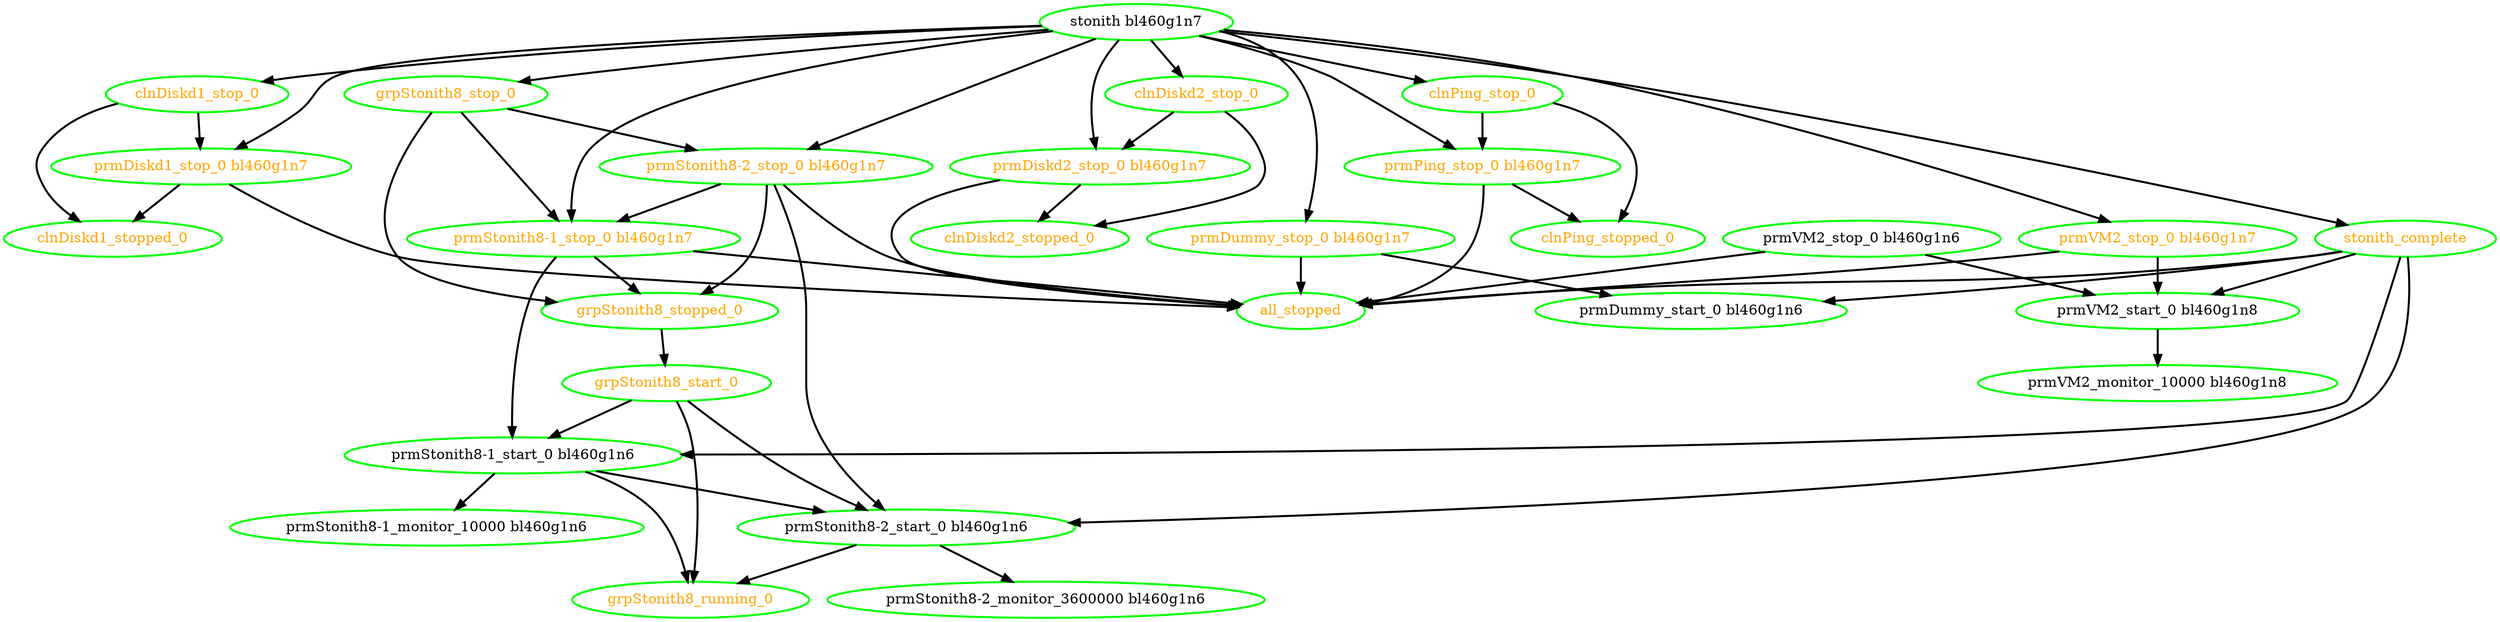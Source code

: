  digraph "g" {
"all_stopped" [ style=bold color="green" fontcolor="orange"]
"clnDiskd1_stop_0" -> "clnDiskd1_stopped_0" [ style = bold]
"clnDiskd1_stop_0" -> "prmDiskd1_stop_0 bl460g1n7" [ style = bold]
"clnDiskd1_stop_0" [ style=bold color="green" fontcolor="orange"]
"clnDiskd1_stopped_0" [ style=bold color="green" fontcolor="orange"]
"clnDiskd2_stop_0" -> "clnDiskd2_stopped_0" [ style = bold]
"clnDiskd2_stop_0" -> "prmDiskd2_stop_0 bl460g1n7" [ style = bold]
"clnDiskd2_stop_0" [ style=bold color="green" fontcolor="orange"]
"clnDiskd2_stopped_0" [ style=bold color="green" fontcolor="orange"]
"clnPing_stop_0" -> "clnPing_stopped_0" [ style = bold]
"clnPing_stop_0" -> "prmPing_stop_0 bl460g1n7" [ style = bold]
"clnPing_stop_0" [ style=bold color="green" fontcolor="orange"]
"clnPing_stopped_0" [ style=bold color="green" fontcolor="orange"]
"grpStonith8_running_0" [ style=bold color="green" fontcolor="orange"]
"grpStonith8_start_0" -> "grpStonith8_running_0" [ style = bold]
"grpStonith8_start_0" -> "prmStonith8-1_start_0 bl460g1n6" [ style = bold]
"grpStonith8_start_0" -> "prmStonith8-2_start_0 bl460g1n6" [ style = bold]
"grpStonith8_start_0" [ style=bold color="green" fontcolor="orange"]
"grpStonith8_stop_0" -> "grpStonith8_stopped_0" [ style = bold]
"grpStonith8_stop_0" -> "prmStonith8-1_stop_0 bl460g1n7" [ style = bold]
"grpStonith8_stop_0" -> "prmStonith8-2_stop_0 bl460g1n7" [ style = bold]
"grpStonith8_stop_0" [ style=bold color="green" fontcolor="orange"]
"grpStonith8_stopped_0" -> "grpStonith8_start_0" [ style = bold]
"grpStonith8_stopped_0" [ style=bold color="green" fontcolor="orange"]
"prmDiskd1_stop_0 bl460g1n7" -> "all_stopped" [ style = bold]
"prmDiskd1_stop_0 bl460g1n7" -> "clnDiskd1_stopped_0" [ style = bold]
"prmDiskd1_stop_0 bl460g1n7" [ style=bold color="green" fontcolor="orange"]
"prmDiskd2_stop_0 bl460g1n7" -> "all_stopped" [ style = bold]
"prmDiskd2_stop_0 bl460g1n7" -> "clnDiskd2_stopped_0" [ style = bold]
"prmDiskd2_stop_0 bl460g1n7" [ style=bold color="green" fontcolor="orange"]
"prmDummy_start_0 bl460g1n6" [ style=bold color="green" fontcolor="black"]
"prmDummy_stop_0 bl460g1n7" -> "all_stopped" [ style = bold]
"prmDummy_stop_0 bl460g1n7" -> "prmDummy_start_0 bl460g1n6" [ style = bold]
"prmDummy_stop_0 bl460g1n7" [ style=bold color="green" fontcolor="orange"]
"prmPing_stop_0 bl460g1n7" -> "all_stopped" [ style = bold]
"prmPing_stop_0 bl460g1n7" -> "clnPing_stopped_0" [ style = bold]
"prmPing_stop_0 bl460g1n7" [ style=bold color="green" fontcolor="orange"]
"prmStonith8-1_monitor_10000 bl460g1n6" [ style=bold color="green" fontcolor="black"]
"prmStonith8-1_start_0 bl460g1n6" -> "grpStonith8_running_0" [ style = bold]
"prmStonith8-1_start_0 bl460g1n6" -> "prmStonith8-1_monitor_10000 bl460g1n6" [ style = bold]
"prmStonith8-1_start_0 bl460g1n6" -> "prmStonith8-2_start_0 bl460g1n6" [ style = bold]
"prmStonith8-1_start_0 bl460g1n6" [ style=bold color="green" fontcolor="black"]
"prmStonith8-1_stop_0 bl460g1n7" -> "all_stopped" [ style = bold]
"prmStonith8-1_stop_0 bl460g1n7" -> "grpStonith8_stopped_0" [ style = bold]
"prmStonith8-1_stop_0 bl460g1n7" -> "prmStonith8-1_start_0 bl460g1n6" [ style = bold]
"prmStonith8-1_stop_0 bl460g1n7" [ style=bold color="green" fontcolor="orange"]
"prmStonith8-2_monitor_3600000 bl460g1n6" [ style=bold color="green" fontcolor="black"]
"prmStonith8-2_start_0 bl460g1n6" -> "grpStonith8_running_0" [ style = bold]
"prmStonith8-2_start_0 bl460g1n6" -> "prmStonith8-2_monitor_3600000 bl460g1n6" [ style = bold]
"prmStonith8-2_start_0 bl460g1n6" [ style=bold color="green" fontcolor="black"]
"prmStonith8-2_stop_0 bl460g1n7" -> "all_stopped" [ style = bold]
"prmStonith8-2_stop_0 bl460g1n7" -> "grpStonith8_stopped_0" [ style = bold]
"prmStonith8-2_stop_0 bl460g1n7" -> "prmStonith8-1_stop_0 bl460g1n7" [ style = bold]
"prmStonith8-2_stop_0 bl460g1n7" -> "prmStonith8-2_start_0 bl460g1n6" [ style = bold]
"prmStonith8-2_stop_0 bl460g1n7" [ style=bold color="green" fontcolor="orange"]
"prmVM2_monitor_10000 bl460g1n8" [ style=bold color="green" fontcolor="black"]
"prmVM2_start_0 bl460g1n8" -> "prmVM2_monitor_10000 bl460g1n8" [ style = bold]
"prmVM2_start_0 bl460g1n8" [ style=bold color="green" fontcolor="black"]
"prmVM2_stop_0 bl460g1n6" -> "all_stopped" [ style = bold]
"prmVM2_stop_0 bl460g1n6" -> "prmVM2_start_0 bl460g1n8" [ style = bold]
"prmVM2_stop_0 bl460g1n6" [ style=bold color="green" fontcolor="black"]
"prmVM2_stop_0 bl460g1n7" -> "all_stopped" [ style = bold]
"prmVM2_stop_0 bl460g1n7" -> "prmVM2_start_0 bl460g1n8" [ style = bold]
"prmVM2_stop_0 bl460g1n7" [ style=bold color="green" fontcolor="orange"]
"stonith bl460g1n7" -> "clnDiskd1_stop_0" [ style = bold]
"stonith bl460g1n7" -> "clnDiskd2_stop_0" [ style = bold]
"stonith bl460g1n7" -> "clnPing_stop_0" [ style = bold]
"stonith bl460g1n7" -> "grpStonith8_stop_0" [ style = bold]
"stonith bl460g1n7" -> "prmDiskd1_stop_0 bl460g1n7" [ style = bold]
"stonith bl460g1n7" -> "prmDiskd2_stop_0 bl460g1n7" [ style = bold]
"stonith bl460g1n7" -> "prmDummy_stop_0 bl460g1n7" [ style = bold]
"stonith bl460g1n7" -> "prmPing_stop_0 bl460g1n7" [ style = bold]
"stonith bl460g1n7" -> "prmStonith8-1_stop_0 bl460g1n7" [ style = bold]
"stonith bl460g1n7" -> "prmStonith8-2_stop_0 bl460g1n7" [ style = bold]
"stonith bl460g1n7" -> "prmVM2_stop_0 bl460g1n7" [ style = bold]
"stonith bl460g1n7" -> "stonith_complete" [ style = bold]
"stonith bl460g1n7" [ style=bold color="green" fontcolor="black"]
"stonith_complete" -> "all_stopped" [ style = bold]
"stonith_complete" -> "prmDummy_start_0 bl460g1n6" [ style = bold]
"stonith_complete" -> "prmStonith8-1_start_0 bl460g1n6" [ style = bold]
"stonith_complete" -> "prmStonith8-2_start_0 bl460g1n6" [ style = bold]
"stonith_complete" -> "prmVM2_start_0 bl460g1n8" [ style = bold]
"stonith_complete" [ style=bold color="green" fontcolor="orange"]
}

